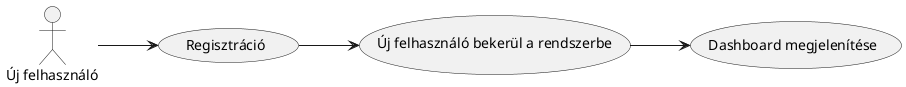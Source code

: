 @startuml
left to right direction

actor :Új felhasználó: as NewUser

usecase "Regisztráció" as Register
usecase "Új felhasználó bekerül a rendszerbe" as NewUserAddedToSystem
usecase "Dashboard megjelenítése" as OpenDashboard

NewUser --> Register
Register --> NewUserAddedToSystem
NewUserAddedToSystem --> OpenDashboard

@enduml